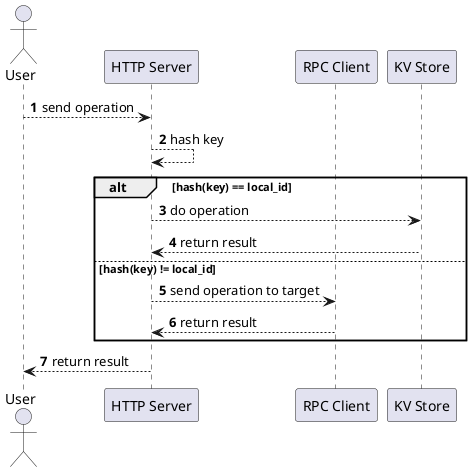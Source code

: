 @startuml 接收http流程

actor User as user
participant "HTTP Server" as hs
participant "RPC Client" as rc
participant "KV Store" as kv

autonumber
user --> hs: send operation
hs --> hs: hash key

alt hash(key) == local_id
    hs --> kv: do operation
    kv --> hs: return result
else hash(key) != local_id
    hs --> rc: send operation to target
    rc --> hs: return result
end
hs --> user: return result

@enduml